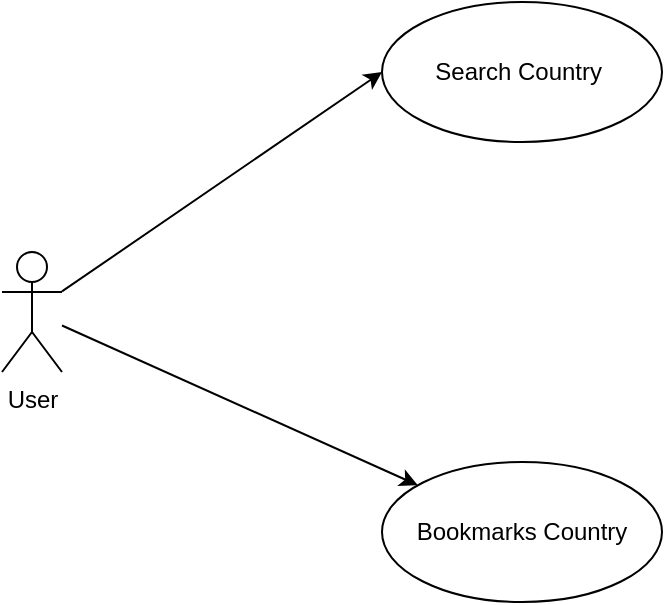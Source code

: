 <mxfile version="20.8.10" type="device" pages="7"><diagram name="Use Case" id="4FN7PM6zC-YatL_ztTNd"><mxGraphModel dx="485" dy="828" grid="1" gridSize="10" guides="1" tooltips="1" connect="1" arrows="1" fold="1" page="1" pageScale="1" pageWidth="850" pageHeight="1100" math="0" shadow="0"><root><mxCell id="0"/><mxCell id="1" parent="0"/><mxCell id="bx8LvSVZXlJhUkjjcd6t-1" value="Search Country&amp;nbsp;" style="ellipse;whiteSpace=wrap;html=1;" parent="1" vertex="1"><mxGeometry x="230" y="320" width="140" height="70" as="geometry"/></mxCell><mxCell id="bx8LvSVZXlJhUkjjcd6t-5" style="rounded=0;orthogonalLoop=1;jettySize=auto;html=1;entryX=0;entryY=0.5;entryDx=0;entryDy=0;" parent="1" source="bx8LvSVZXlJhUkjjcd6t-2" target="bx8LvSVZXlJhUkjjcd6t-1" edge="1"><mxGeometry relative="1" as="geometry"/></mxCell><mxCell id="bx8LvSVZXlJhUkjjcd6t-6" style="edgeStyle=none;rounded=0;orthogonalLoop=1;jettySize=auto;html=1;" parent="1" source="bx8LvSVZXlJhUkjjcd6t-2" target="bx8LvSVZXlJhUkjjcd6t-3" edge="1"><mxGeometry relative="1" as="geometry"><mxPoint x="190" y="480" as="targetPoint"/></mxGeometry></mxCell><mxCell id="bx8LvSVZXlJhUkjjcd6t-2" value="User" style="shape=umlActor;verticalLabelPosition=bottom;verticalAlign=top;html=1;" parent="1" vertex="1"><mxGeometry x="40" y="445" width="30" height="60" as="geometry"/></mxCell><mxCell id="bx8LvSVZXlJhUkjjcd6t-3" value="Bookmarks Country" style="ellipse;whiteSpace=wrap;html=1;" parent="1" vertex="1"><mxGeometry x="230" y="550" width="140" height="70" as="geometry"/></mxCell></root></mxGraphModel></diagram><diagram id="j5B-idLn4tVeJnn2D0jz" name="Konteks Diagram"><mxGraphModel dx="725" dy="828" grid="1" gridSize="10" guides="1" tooltips="1" connect="1" arrows="1" fold="1" page="1" pageScale="1" pageWidth="850" pageHeight="1100" math="0" shadow="0"><root><mxCell id="0"/><mxCell id="1" parent="0"/><mxCell id="P4FJtWbYLrW3GilZIf84-9" style="edgeStyle=none;rounded=0;orthogonalLoop=1;jettySize=auto;html=1;entryX=1;entryY=1;entryDx=0;entryDy=0;" parent="1" target="P4FJtWbYLrW3GilZIf84-3" edge="1"><mxGeometry relative="1" as="geometry"><mxPoint x="314" y="461" as="sourcePoint"/></mxGeometry></mxCell><mxCell id="P4FJtWbYLrW3GilZIf84-10" value="Country Information" style="edgeLabel;html=1;align=center;verticalAlign=middle;resizable=0;points=[];rotation=90;" parent="P4FJtWbYLrW3GilZIf84-9" vertex="1" connectable="0"><mxGeometry x="0.139" relative="1" as="geometry"><mxPoint as="offset"/></mxGeometry></mxCell><mxCell id="P4FJtWbYLrW3GilZIf84-15" style="edgeStyle=none;rounded=0;orthogonalLoop=1;jettySize=auto;html=1;exitX=0;exitY=0;exitDx=0;exitDy=0;entryX=0;entryY=1;entryDx=0;entryDy=0;" parent="1" source="P4FJtWbYLrW3GilZIf84-2" target="P4FJtWbYLrW3GilZIf84-3" edge="1"><mxGeometry relative="1" as="geometry"><Array as="points"><mxPoint x="210" y="370"/></Array></mxGeometry></mxCell><mxCell id="P4FJtWbYLrW3GilZIf84-16" value="Bookmarks Result" style="edgeLabel;html=1;align=center;verticalAlign=middle;resizable=0;points=[];rotation=90;" parent="P4FJtWbYLrW3GilZIf84-15" vertex="1" connectable="0"><mxGeometry x="0.072" relative="1" as="geometry"><mxPoint as="offset"/></mxGeometry></mxCell><mxCell id="P4FJtWbYLrW3GilZIf84-2" value="Country Dictionary" style="shape=ellipse;html=1;dashed=0;whitespace=wrap;aspect=fixed;perimeter=ellipsePerimeter;" parent="1" vertex="1"><mxGeometry x="190" y="440" width="145" height="145" as="geometry"/></mxCell><mxCell id="P4FJtWbYLrW3GilZIf84-4" style="edgeStyle=none;rounded=0;orthogonalLoop=1;jettySize=auto;html=1;exitX=0.75;exitY=1;exitDx=0;exitDy=0;entryX=0.678;entryY=0.017;entryDx=0;entryDy=0;entryPerimeter=0;" parent="1" source="P4FJtWbYLrW3GilZIf84-3" target="P4FJtWbYLrW3GilZIf84-2" edge="1"><mxGeometry relative="1" as="geometry"><mxPoint x="285" y="340" as="targetPoint"/></mxGeometry></mxCell><mxCell id="P4FJtWbYLrW3GilZIf84-5" value="Country Name" style="edgeLabel;html=1;align=center;verticalAlign=middle;resizable=0;points=[];rotation=90;" parent="P4FJtWbYLrW3GilZIf84-4" vertex="1" connectable="0"><mxGeometry x="0.062" y="1" relative="1" as="geometry"><mxPoint as="offset"/></mxGeometry></mxCell><mxCell id="P4FJtWbYLrW3GilZIf84-12" style="edgeStyle=none;rounded=0;orthogonalLoop=1;jettySize=auto;html=1;exitX=0.25;exitY=1;exitDx=0;exitDy=0;entryX=0.322;entryY=0.009;entryDx=0;entryDy=0;entryPerimeter=0;" parent="1" source="P4FJtWbYLrW3GilZIf84-3" target="P4FJtWbYLrW3GilZIf84-2" edge="1"><mxGeometry relative="1" as="geometry"/></mxCell><mxCell id="P4FJtWbYLrW3GilZIf84-14" value="Country Data" style="edgeLabel;html=1;align=center;verticalAlign=middle;resizable=0;points=[];rotation=90;" parent="P4FJtWbYLrW3GilZIf84-12" vertex="1" connectable="0"><mxGeometry x="0.025" relative="1" as="geometry"><mxPoint as="offset"/></mxGeometry></mxCell><mxCell id="P4FJtWbYLrW3GilZIf84-3" value="User" style="html=1;dashed=0;whitespace=wrap;" parent="1" vertex="1"><mxGeometry x="210" y="230" width="100" height="50" as="geometry"/></mxCell></root></mxGraphModel></diagram><diagram id="5_l1yqphB_yTl1l0DUq0" name="DFD-1"><mxGraphModel dx="546" dy="828" grid="1" gridSize="10" guides="1" tooltips="1" connect="1" arrows="1" fold="1" page="1" pageScale="1" pageWidth="850" pageHeight="1100" math="0" shadow="0"><root><mxCell id="0"/><mxCell id="1" parent="0"/><mxCell id="nEVsyztlf0LshWbBm-_Y-4" style="edgeStyle=none;rounded=0;orthogonalLoop=1;jettySize=auto;html=1;entryX=1;entryY=0.5;entryDx=0;entryDy=0;" parent="1" edge="1"><mxGeometry relative="1" as="geometry"><mxPoint x="370.0" y="317.5" as="sourcePoint"/><mxPoint x="220" y="317.5" as="targetPoint"/></mxGeometry></mxCell><mxCell id="nEVsyztlf0LshWbBm-_Y-5" value="Country Information" style="edgeLabel;html=1;align=center;verticalAlign=middle;resizable=0;points=[];" parent="nEVsyztlf0LshWbBm-_Y-4" vertex="1" connectable="0"><mxGeometry x="0.097" relative="1" as="geometry"><mxPoint as="offset"/></mxGeometry></mxCell><mxCell id="leyDOQr87qTAFCtiAPh9-11" value="Search Country" style="shape=ellipse;html=1;dashed=0;whitespace=wrap;aspect=fixed;perimeter=ellipsePerimeter;" parent="1" vertex="1"><mxGeometry x="370" y="230" width="145" height="145" as="geometry"/></mxCell><mxCell id="nEVsyztlf0LshWbBm-_Y-1" value="User" style="html=1;dashed=0;whitespace=wrap;" parent="1" vertex="1"><mxGeometry x="120" y="277.5" width="100" height="50" as="geometry"/></mxCell><mxCell id="nEVsyztlf0LshWbBm-_Y-2" style="edgeStyle=none;rounded=0;orthogonalLoop=1;jettySize=auto;html=1;exitX=1;exitY=0.5;exitDx=0;exitDy=0;entryX=-0.02;entryY=0.498;entryDx=0;entryDy=0;entryPerimeter=0;" parent="1" edge="1"><mxGeometry relative="1" as="geometry"><mxPoint x="367.1" y="287.21" as="targetPoint"/><mxPoint x="220" y="287.5" as="sourcePoint"/></mxGeometry></mxCell><mxCell id="nEVsyztlf0LshWbBm-_Y-3" value="Country Name" style="edgeLabel;html=1;align=center;verticalAlign=middle;resizable=0;points=[];rotation=0;" parent="nEVsyztlf0LshWbBm-_Y-2" vertex="1" connectable="0"><mxGeometry x="0.062" y="1" relative="1" as="geometry"><mxPoint as="offset"/></mxGeometry></mxCell><mxCell id="nEVsyztlf0LshWbBm-_Y-7" style="edgeStyle=none;rounded=0;orthogonalLoop=1;jettySize=auto;html=1;entryX=1;entryY=0.5;entryDx=0;entryDy=0;" parent="1" edge="1"><mxGeometry relative="1" as="geometry"><mxPoint x="370.0" y="557.5" as="sourcePoint"/><mxPoint x="220" y="557.5" as="targetPoint"/></mxGeometry></mxCell><mxCell id="nEVsyztlf0LshWbBm-_Y-8" value="Bookmarks Result" style="edgeLabel;html=1;align=center;verticalAlign=middle;resizable=0;points=[];" parent="nEVsyztlf0LshWbBm-_Y-7" vertex="1" connectable="0"><mxGeometry x="0.097" relative="1" as="geometry"><mxPoint as="offset"/></mxGeometry></mxCell><mxCell id="nEVsyztlf0LshWbBm-_Y-41" style="edgeStyle=none;rounded=0;orthogonalLoop=1;jettySize=auto;html=1;startArrow=classic;startFill=1;" parent="1" source="nEVsyztlf0LshWbBm-_Y-9" target="nEVsyztlf0LshWbBm-_Y-13" edge="1"><mxGeometry relative="1" as="geometry"/></mxCell><mxCell id="nEVsyztlf0LshWbBm-_Y-42" value="Country Data" style="edgeLabel;html=1;align=center;verticalAlign=middle;resizable=0;points=[];" parent="nEVsyztlf0LshWbBm-_Y-41" vertex="1" connectable="0"><mxGeometry x="-0.141" y="1" relative="1" as="geometry"><mxPoint as="offset"/></mxGeometry></mxCell><mxCell id="nEVsyztlf0LshWbBm-_Y-9" value="Bookmarks Country" style="shape=ellipse;html=1;dashed=0;whitespace=wrap;aspect=fixed;perimeter=ellipsePerimeter;" parent="1" vertex="1"><mxGeometry x="370" y="470" width="145" height="145" as="geometry"/></mxCell><mxCell id="nEVsyztlf0LshWbBm-_Y-10" value="User" style="html=1;dashed=0;whitespace=wrap;" parent="1" vertex="1"><mxGeometry x="120" y="517.5" width="100" height="50" as="geometry"/></mxCell><mxCell id="nEVsyztlf0LshWbBm-_Y-11" style="edgeStyle=none;rounded=0;orthogonalLoop=1;jettySize=auto;html=1;exitX=1;exitY=0.5;exitDx=0;exitDy=0;entryX=-0.02;entryY=0.498;entryDx=0;entryDy=0;entryPerimeter=0;" parent="1" edge="1"><mxGeometry relative="1" as="geometry"><mxPoint x="367.1" y="527.21" as="targetPoint"/><mxPoint x="220" y="527.5" as="sourcePoint"/></mxGeometry></mxCell><mxCell id="nEVsyztlf0LshWbBm-_Y-12" value="Country data" style="edgeLabel;html=1;align=center;verticalAlign=middle;resizable=0;points=[];rotation=0;" parent="nEVsyztlf0LshWbBm-_Y-11" vertex="1" connectable="0"><mxGeometry x="0.062" y="1" relative="1" as="geometry"><mxPoint as="offset"/></mxGeometry></mxCell><mxCell id="nEVsyztlf0LshWbBm-_Y-13" value="Bookmarks" style="html=1;dashed=0;whitespace=wrap;shape=partialRectangle;right=0;left=0;" parent="1" vertex="1"><mxGeometry x="670" y="527.5" width="100" height="30" as="geometry"/></mxCell></root></mxGraphModel></diagram><diagram id="R4MhkfKL862Z99qyQ4Yw" name="Flow Chart"><mxGraphModel dx="725" dy="1928" grid="1" gridSize="10" guides="1" tooltips="1" connect="1" arrows="1" fold="1" page="1" pageScale="1" pageWidth="850" pageHeight="1100" math="0" shadow="0"><root><mxCell id="0"/><mxCell id="1" parent="0"/><mxCell id="-i6u8LRpVbZSmkeTVBty-9" value="" style="edgeStyle=orthogonalEdgeStyle;rounded=0;orthogonalLoop=1;jettySize=auto;html=1;" parent="1" source="-i6u8LRpVbZSmkeTVBty-1" target="-i6u8LRpVbZSmkeTVBty-7" edge="1"><mxGeometry relative="1" as="geometry"/></mxCell><mxCell id="-i6u8LRpVbZSmkeTVBty-1" value="User searches" style="strokeWidth=2;html=1;shape=mxgraph.flowchart.start_1;whiteSpace=wrap;fillColor=#fff2cc;strokeColor=#d6b656;" parent="1" vertex="1"><mxGeometry x="110" y="240" width="100" height="60" as="geometry"/></mxCell><mxCell id="-i6u8LRpVbZSmkeTVBty-20" value="" style="edgeStyle=orthogonalEdgeStyle;rounded=0;orthogonalLoop=1;jettySize=auto;html=1;" parent="1" source="-i6u8LRpVbZSmkeTVBty-2" target="-i6u8LRpVbZSmkeTVBty-19" edge="1"><mxGeometry relative="1" as="geometry"/></mxCell><mxCell id="-i6u8LRpVbZSmkeTVBty-2" value="User add bookmarks" style="strokeWidth=2;html=1;shape=mxgraph.flowchart.start_1;whiteSpace=wrap;fillColor=#fff2cc;strokeColor=#d6b656;" parent="1" vertex="1"><mxGeometry x="110" y="530" width="100" height="60" as="geometry"/></mxCell><mxCell id="-i6u8LRpVbZSmkeTVBty-18" value="" style="edgeStyle=orthogonalEdgeStyle;rounded=0;orthogonalLoop=1;jettySize=auto;html=1;" parent="1" source="-i6u8LRpVbZSmkeTVBty-4" edge="1"><mxGeometry relative="1" as="geometry"><mxPoint x="280" y="780" as="targetPoint"/></mxGeometry></mxCell><mxCell id="-i6u8LRpVbZSmkeTVBty-4" value="User clicks &lt;br&gt;show map" style="strokeWidth=2;html=1;shape=mxgraph.flowchart.start_1;whiteSpace=wrap;fillColor=#fff2cc;strokeColor=#d6b656;" parent="1" vertex="1"><mxGeometry x="110" y="750" width="100" height="60" as="geometry"/></mxCell><mxCell id="RK9CQRY0V6EwJegVfE7--3" value="" style="edgeStyle=none;rounded=0;orthogonalLoop=1;jettySize=auto;html=1;strokeColor=default;" parent="1" source="-i6u8LRpVbZSmkeTVBty-7" target="RK9CQRY0V6EwJegVfE7--2" edge="1"><mxGeometry relative="1" as="geometry"/></mxCell><mxCell id="-i6u8LRpVbZSmkeTVBty-7" value="Load data" style="rounded=1;whiteSpace=wrap;html=1;absoluteArcSize=1;arcSize=14;strokeWidth=2;fillColor=#f8cecc;strokeColor=#b85450;" parent="1" vertex="1"><mxGeometry x="280" y="240" width="120" height="60" as="geometry"/></mxCell><mxCell id="-i6u8LRpVbZSmkeTVBty-10" value="Render Country" style="rounded=1;whiteSpace=wrap;html=1;absoluteArcSize=1;arcSize=14;strokeWidth=2;fillColor=#d5e8d4;strokeColor=#82b366;" parent="1" vertex="1"><mxGeometry x="630" y="240" width="120" height="60" as="geometry"/></mxCell><mxCell id="-i6u8LRpVbZSmkeTVBty-12" value="Update country" style="rounded=1;whiteSpace=wrap;html=1;absoluteArcSize=1;arcSize=14;strokeWidth=2;fillColor=#d5e8d4;strokeColor=#82b366;" parent="1" vertex="1"><mxGeometry x="660" y="470" width="120" height="60" as="geometry"/></mxCell><mxCell id="-i6u8LRpVbZSmkeTVBty-15" value="Render bookmarks" style="rounded=1;whiteSpace=wrap;html=1;absoluteArcSize=1;arcSize=14;strokeWidth=2;fillColor=#d5e8d4;strokeColor=#82b366;" parent="1" vertex="1"><mxGeometry x="660" y="590" width="120" height="60" as="geometry"/></mxCell><mxCell id="43RbUYjCDHHCC5lD7SXz-14" style="edgeStyle=none;rounded=0;orthogonalLoop=1;jettySize=auto;html=1;exitX=1;exitY=0.5;exitDx=0;exitDy=0;entryX=0;entryY=0.5;entryDx=0;entryDy=0;strokeColor=default;" parent="1" source="-i6u8LRpVbZSmkeTVBty-19" target="43RbUYjCDHHCC5lD7SXz-9" edge="1"><mxGeometry relative="1" as="geometry"/></mxCell><mxCell id="-i6u8LRpVbZSmkeTVBty-19" value="Save data to Local Storage" style="rounded=1;whiteSpace=wrap;html=1;absoluteArcSize=1;arcSize=14;strokeWidth=2;fillColor=#dae8fc;strokeColor=#6c8ebf;" parent="1" vertex="1"><mxGeometry x="280" y="530" width="120" height="60" as="geometry"/></mxCell><mxCell id="-i6u8LRpVbZSmkeTVBty-23" value="Render map" style="rounded=1;whiteSpace=wrap;html=1;absoluteArcSize=1;arcSize=14;strokeWidth=2;fillColor=#d5e8d4;strokeColor=#82b366;" parent="1" vertex="1"><mxGeometry x="470" y="750" width="120" height="60" as="geometry"/></mxCell><mxCell id="-i6u8LRpVbZSmkeTVBty-26" value="" style="edgeStyle=orthogonalEdgeStyle;rounded=0;orthogonalLoop=1;jettySize=auto;html=1;" parent="1" source="-i6u8LRpVbZSmkeTVBty-24" target="-i6u8LRpVbZSmkeTVBty-23" edge="1"><mxGeometry relative="1" as="geometry"/></mxCell><mxCell id="-i6u8LRpVbZSmkeTVBty-28" style="rounded=0;orthogonalLoop=1;jettySize=auto;html=1;entryX=0;entryY=0.5;entryDx=0;entryDy=0;" parent="1" target="-i6u8LRpVbZSmkeTVBty-27" edge="1"><mxGeometry relative="1" as="geometry"><mxPoint x="310.005" y="1510" as="sourcePoint"/></mxGeometry></mxCell><mxCell id="-i6u8LRpVbZSmkeTVBty-24" value="Load data" style="rounded=1;whiteSpace=wrap;html=1;absoluteArcSize=1;arcSize=14;strokeWidth=2;fillColor=#f8cecc;strokeColor=#b85450;" parent="1" vertex="1"><mxGeometry x="280" y="750" width="120" height="60" as="geometry"/></mxCell><mxCell id="-i6u8LRpVbZSmkeTVBty-27" value="Render &lt;br&gt;back button" style="rounded=1;whiteSpace=wrap;html=1;absoluteArcSize=1;arcSize=14;strokeWidth=2;fillColor=#d5e8d4;strokeColor=#82b366;" parent="1" vertex="1"><mxGeometry x="404.55" y="1560" width="120" height="60" as="geometry"/></mxCell><mxCell id="-i6u8LRpVbZSmkeTVBty-30" style="edgeStyle=none;rounded=0;orthogonalLoop=1;jettySize=auto;html=1;entryX=1;entryY=0.5;entryDx=0;entryDy=0;" parent="1" source="-i6u8LRpVbZSmkeTVBty-29" target="-i6u8LRpVbZSmkeTVBty-15" edge="1"><mxGeometry relative="1" as="geometry"/></mxCell><mxCell id="-i6u8LRpVbZSmkeTVBty-31" style="edgeStyle=none;rounded=0;orthogonalLoop=1;jettySize=auto;html=1;entryX=1;entryY=0.5;entryDx=0;entryDy=0;" parent="1" source="-i6u8LRpVbZSmkeTVBty-29" target="-i6u8LRpVbZSmkeTVBty-10" edge="1"><mxGeometry relative="1" as="geometry"><mxPoint x="900" y="280" as="targetPoint"/></mxGeometry></mxCell><mxCell id="-i6u8LRpVbZSmkeTVBty-29" value="Click &lt;br&gt;back button" style="strokeWidth=2;html=1;shape=mxgraph.flowchart.start_1;whiteSpace=wrap;fillColor=#fff2cc;strokeColor=#d6b656;" parent="1" vertex="1"><mxGeometry x="890" y="750" width="100" height="60" as="geometry"/></mxCell><mxCell id="-i6u8LRpVbZSmkeTVBty-34" value="" style="rounded=1;whiteSpace=wrap;html=1;absoluteArcSize=1;arcSize=14;strokeWidth=2;fillColor=#fff2cc;strokeColor=#d6b656;" parent="1" vertex="1"><mxGeometry x="110" y="965" width="20" height="20" as="geometry"/></mxCell><mxCell id="-i6u8LRpVbZSmkeTVBty-36" value="Event" style="text;html=1;align=left;verticalAlign=middle;resizable=0;points=[];autosize=1;strokeColor=none;fillColor=none;" parent="1" vertex="1"><mxGeometry x="140" y="960" width="50" height="30" as="geometry"/></mxCell><mxCell id="-i6u8LRpVbZSmkeTVBty-40" value="" style="rounded=1;whiteSpace=wrap;html=1;absoluteArcSize=1;arcSize=14;strokeWidth=2;fillColor=#f8cecc;strokeColor=#b85450;" parent="1" vertex="1"><mxGeometry x="110" y="1005" width="20" height="20" as="geometry"/></mxCell><mxCell id="-i6u8LRpVbZSmkeTVBty-41" value="Async" style="text;html=1;align=left;verticalAlign=middle;resizable=0;points=[];autosize=1;strokeColor=none;fillColor=none;" parent="1" vertex="1"><mxGeometry x="140" y="1000" width="60" height="30" as="geometry"/></mxCell><mxCell id="-i6u8LRpVbZSmkeTVBty-42" value="" style="rounded=1;whiteSpace=wrap;html=1;absoluteArcSize=1;arcSize=14;strokeWidth=2;fillColor=#d5e8d4;strokeColor=#82b366;" parent="1" vertex="1"><mxGeometry x="110" y="1045" width="20" height="20" as="geometry"/></mxCell><mxCell id="-i6u8LRpVbZSmkeTVBty-43" value="Render" style="text;html=1;align=left;verticalAlign=middle;resizable=0;points=[];autosize=1;strokeColor=none;fillColor=none;" parent="1" vertex="1"><mxGeometry x="140" y="1040" width="60" height="30" as="geometry"/></mxCell><mxCell id="-i6u8LRpVbZSmkeTVBty-44" value="" style="rounded=1;whiteSpace=wrap;html=1;absoluteArcSize=1;arcSize=14;strokeWidth=2;fillColor=#dae8fc;strokeColor=#6c8ebf;" parent="1" vertex="1"><mxGeometry x="110" y="1085" width="20" height="20" as="geometry"/></mxCell><mxCell id="-i6u8LRpVbZSmkeTVBty-45" value="Others" style="text;html=1;align=left;verticalAlign=middle;resizable=0;points=[];autosize=1;strokeColor=none;fillColor=none;" parent="1" vertex="1"><mxGeometry x="140" y="1080" width="60" height="30" as="geometry"/></mxCell><mxCell id="RK9CQRY0V6EwJegVfE7--1" value="Render search &lt;br&gt;result" style="rounded=1;whiteSpace=wrap;html=1;absoluteArcSize=1;arcSize=14;strokeWidth=2;fillColor=#d5e8d4;strokeColor=#82b366;" parent="1" vertex="1"><mxGeometry x="470" y="120" width="120" height="60" as="geometry"/></mxCell><mxCell id="RK9CQRY0V6EwJegVfE7--4" value="" style="edgeStyle=none;rounded=0;orthogonalLoop=1;jettySize=auto;html=1;strokeColor=default;" parent="1" source="RK9CQRY0V6EwJegVfE7--2" target="-i6u8LRpVbZSmkeTVBty-10" edge="1"><mxGeometry relative="1" as="geometry"><Array as="points"><mxPoint x="600" y="270"/></Array></mxGeometry></mxCell><mxCell id="RK9CQRY0V6EwJegVfE7--5" value="No" style="edgeLabel;html=1;align=center;verticalAlign=middle;resizable=0;points=[];" parent="RK9CQRY0V6EwJegVfE7--4" vertex="1" connectable="0"><mxGeometry x="-0.087" relative="1" as="geometry"><mxPoint as="offset"/></mxGeometry></mxCell><mxCell id="RK9CQRY0V6EwJegVfE7--10" style="edgeStyle=none;rounded=0;orthogonalLoop=1;jettySize=auto;html=1;exitX=0.5;exitY=0;exitDx=0;exitDy=0;entryX=0.5;entryY=1;entryDx=0;entryDy=0;strokeColor=default;" parent="1" source="RK9CQRY0V6EwJegVfE7--2" target="RK9CQRY0V6EwJegVfE7--1" edge="1"><mxGeometry relative="1" as="geometry"/></mxCell><mxCell id="RK9CQRY0V6EwJegVfE7--14" value="Yes" style="edgeLabel;html=1;align=center;verticalAlign=middle;resizable=0;points=[];" parent="RK9CQRY0V6EwJegVfE7--10" vertex="1" connectable="0"><mxGeometry x="-0.126" relative="1" as="geometry"><mxPoint as="offset"/></mxGeometry></mxCell><mxCell id="RK9CQRY0V6EwJegVfE7--2" value="Data &amp;gt; 1" style="rhombus;whiteSpace=wrap;html=1;fillColor=#dae8fc;strokeColor=#6c8ebf;" parent="1" vertex="1"><mxGeometry x="490" y="230" width="80" height="80" as="geometry"/></mxCell><mxCell id="RK9CQRY0V6EwJegVfE7--12" style="edgeStyle=none;rounded=0;orthogonalLoop=1;jettySize=auto;html=1;entryX=0.5;entryY=0;entryDx=0;entryDy=0;strokeColor=default;" parent="1" source="RK9CQRY0V6EwJegVfE7--11" target="-i6u8LRpVbZSmkeTVBty-10" edge="1"><mxGeometry relative="1" as="geometry"/></mxCell><mxCell id="RK9CQRY0V6EwJegVfE7--11" value="User clicks &lt;br&gt;country" style="strokeWidth=2;html=1;shape=mxgraph.flowchart.start_1;whiteSpace=wrap;fillColor=#fff2cc;strokeColor=#d6b656;" parent="1" vertex="1"><mxGeometry x="640" width="100" height="60" as="geometry"/></mxCell><mxCell id="43RbUYjCDHHCC5lD7SXz-8" style="edgeStyle=none;rounded=0;orthogonalLoop=1;jettySize=auto;html=1;exitX=0.5;exitY=0;exitDx=0;exitDy=0;exitPerimeter=0;strokeColor=default;" parent="1" source="43RbUYjCDHHCC5lD7SXz-7" target="-i6u8LRpVbZSmkeTVBty-7" edge="1"><mxGeometry relative="1" as="geometry"/></mxCell><mxCell id="43RbUYjCDHHCC5lD7SXz-13" style="edgeStyle=none;rounded=0;orthogonalLoop=1;jettySize=auto;html=1;exitX=0.5;exitY=1;exitDx=0;exitDy=0;exitPerimeter=0;entryX=0.5;entryY=0;entryDx=0;entryDy=0;strokeColor=default;" parent="1" source="43RbUYjCDHHCC5lD7SXz-7" target="43RbUYjCDHHCC5lD7SXz-9" edge="1"><mxGeometry relative="1" as="geometry"/></mxCell><mxCell id="43RbUYjCDHHCC5lD7SXz-7" value="Page load" style="strokeWidth=2;html=1;shape=mxgraph.flowchart.start_1;whiteSpace=wrap;fillColor=#fff2cc;strokeColor=#d6b656;" parent="1" vertex="1"><mxGeometry x="290" y="370" width="100" height="60" as="geometry"/></mxCell><mxCell id="43RbUYjCDHHCC5lD7SXz-11" style="edgeStyle=none;rounded=0;orthogonalLoop=1;jettySize=auto;html=1;exitX=1;exitY=0.5;exitDx=0;exitDy=0;entryX=0;entryY=0.5;entryDx=0;entryDy=0;strokeColor=default;" parent="1" source="43RbUYjCDHHCC5lD7SXz-9" target="-i6u8LRpVbZSmkeTVBty-12" edge="1"><mxGeometry relative="1" as="geometry"/></mxCell><mxCell id="43RbUYjCDHHCC5lD7SXz-12" style="edgeStyle=none;rounded=0;orthogonalLoop=1;jettySize=auto;html=1;exitX=1;exitY=0.5;exitDx=0;exitDy=0;entryX=0;entryY=0.5;entryDx=0;entryDy=0;strokeColor=default;" parent="1" source="43RbUYjCDHHCC5lD7SXz-9" target="-i6u8LRpVbZSmkeTVBty-15" edge="1"><mxGeometry relative="1" as="geometry"/></mxCell><mxCell id="43RbUYjCDHHCC5lD7SXz-9" value="Load Data" style="rounded=1;whiteSpace=wrap;html=1;absoluteArcSize=1;arcSize=14;strokeWidth=2;fillColor=#dae8fc;strokeColor=#6c8ebf;" parent="1" vertex="1"><mxGeometry x="470" y="530" width="120" height="60" as="geometry"/></mxCell><mxCell id="7C0koIFc11v_rxFiYQ_Y-4" value="" style="edgeStyle=orthogonalEdgeStyle;rounded=0;orthogonalLoop=1;jettySize=auto;html=1;" parent="1" source="OKG-rqmo1QiZfuNsFgy6-1" target="7C0koIFc11v_rxFiYQ_Y-3" edge="1"><mxGeometry relative="1" as="geometry"/></mxCell><mxCell id="OKG-rqmo1QiZfuNsFgy6-1" value="User click search &lt;br&gt;field" style="strokeWidth=2;html=1;shape=mxgraph.flowchart.start_1;whiteSpace=wrap;fillColor=#fff2cc;strokeColor=#d6b656;" parent="1" vertex="1"><mxGeometry x="110" y="-350" width="100" height="60" as="geometry"/></mxCell><mxCell id="7C0koIFc11v_rxFiYQ_Y-11" value="" style="edgeStyle=none;rounded=0;orthogonalLoop=1;jettySize=auto;html=1;" parent="1" source="OKG-rqmo1QiZfuNsFgy6-2" target="7C0koIFc11v_rxFiYQ_Y-10" edge="1"><mxGeometry relative="1" as="geometry"/></mxCell><mxCell id="OKG-rqmo1QiZfuNsFgy6-2" value="Load data" style="rounded=1;whiteSpace=wrap;html=1;absoluteArcSize=1;arcSize=14;strokeWidth=2;fillColor=#f8cecc;strokeColor=#b85450;" parent="1" vertex="1"><mxGeometry x="420" y="-350" width="120" height="60" as="geometry"/></mxCell><mxCell id="tAkdCio0TvypjquJ6SKu-2" value="" style="edgeStyle=none;rounded=0;orthogonalLoop=1;jettySize=auto;html=1;" parent="1" source="tAkdCio0TvypjquJ6SKu-1" target="43RbUYjCDHHCC5lD7SXz-9" edge="1"><mxGeometry relative="1" as="geometry"/></mxCell><mxCell id="tAkdCio0TvypjquJ6SKu-1" value="User click bookmarks" style="strokeWidth=2;html=1;shape=mxgraph.flowchart.start_1;whiteSpace=wrap;fillColor=#fff2cc;strokeColor=#d6b656;" parent="1" vertex="1"><mxGeometry x="480" y="640" width="100" height="60" as="geometry"/></mxCell><mxCell id="7C0koIFc11v_rxFiYQ_Y-1" value="Render list &lt;br&gt;countries" style="rounded=1;whiteSpace=wrap;html=1;absoluteArcSize=1;arcSize=14;strokeWidth=2;fillColor=#d5e8d4;strokeColor=#82b366;" parent="1" vertex="1"><mxGeometry x="780" y="-350" width="120" height="60" as="geometry"/></mxCell><mxCell id="7C0koIFc11v_rxFiYQ_Y-13" style="edgeStyle=none;rounded=0;orthogonalLoop=1;jettySize=auto;html=1;entryX=0.5;entryY=0;entryDx=0;entryDy=0;" parent="1" source="7C0koIFc11v_rxFiYQ_Y-2" target="7C0koIFc11v_rxFiYQ_Y-1" edge="1"><mxGeometry relative="1" as="geometry"/></mxCell><mxCell id="7C0koIFc11v_rxFiYQ_Y-2" value="Load Data" style="rounded=1;whiteSpace=wrap;html=1;absoluteArcSize=1;arcSize=14;strokeWidth=2;fillColor=#dae8fc;strokeColor=#6c8ebf;" parent="1" vertex="1"><mxGeometry x="260" y="-470" width="120" height="60" as="geometry"/></mxCell><mxCell id="7C0koIFc11v_rxFiYQ_Y-6" value="" style="edgeStyle=none;rounded=0;orthogonalLoop=1;jettySize=auto;html=1;" parent="1" source="7C0koIFc11v_rxFiYQ_Y-3" target="OKG-rqmo1QiZfuNsFgy6-2" edge="1"><mxGeometry relative="1" as="geometry"/></mxCell><mxCell id="7C0koIFc11v_rxFiYQ_Y-7" value="Yes" style="edgeLabel;html=1;align=center;verticalAlign=middle;resizable=0;points=[];" parent="7C0koIFc11v_rxFiYQ_Y-6" vertex="1" connectable="0"><mxGeometry x="-0.106" relative="1" as="geometry"><mxPoint as="offset"/></mxGeometry></mxCell><mxCell id="7C0koIFc11v_rxFiYQ_Y-8" value="" style="edgeStyle=none;rounded=0;orthogonalLoop=1;jettySize=auto;html=1;" parent="1" source="7C0koIFc11v_rxFiYQ_Y-3" target="7C0koIFc11v_rxFiYQ_Y-2" edge="1"><mxGeometry relative="1" as="geometry"/></mxCell><mxCell id="7C0koIFc11v_rxFiYQ_Y-3" value="session &lt;br&gt;null ?" style="rhombus;whiteSpace=wrap;html=1;fillColor=#dae8fc;strokeColor=#6c8ebf;" parent="1" vertex="1"><mxGeometry x="280" y="-360" width="80" height="80" as="geometry"/></mxCell><mxCell id="7C0koIFc11v_rxFiYQ_Y-12" value="" style="edgeStyle=none;rounded=0;orthogonalLoop=1;jettySize=auto;html=1;" parent="1" source="7C0koIFc11v_rxFiYQ_Y-10" target="7C0koIFc11v_rxFiYQ_Y-1" edge="1"><mxGeometry relative="1" as="geometry"/></mxCell><mxCell id="7C0koIFc11v_rxFiYQ_Y-10" value="Save Countries Data" style="rounded=1;whiteSpace=wrap;html=1;absoluteArcSize=1;arcSize=14;strokeWidth=2;fillColor=#dae8fc;strokeColor=#6c8ebf;" parent="1" vertex="1"><mxGeometry x="600" y="-350" width="120" height="60" as="geometry"/></mxCell><mxCell id="9OdvGkUnNJ0xce9c60uM-2" value="" style="edgeStyle=none;rounded=0;orthogonalLoop=1;jettySize=auto;html=1;" parent="1" source="7C0koIFc11v_rxFiYQ_Y-14" target="7C0koIFc11v_rxFiYQ_Y-15" edge="1"><mxGeometry relative="1" as="geometry"/></mxCell><mxCell id="7C0koIFc11v_rxFiYQ_Y-14" value="User input search field" style="strokeWidth=2;html=1;shape=mxgraph.flowchart.start_1;whiteSpace=wrap;fillColor=#fff2cc;strokeColor=#d6b656;" parent="1" vertex="1"><mxGeometry x="110" y="-230" width="100" height="60" as="geometry"/></mxCell><mxCell id="9OdvGkUnNJ0xce9c60uM-3" value="" style="edgeStyle=none;rounded=0;orthogonalLoop=1;jettySize=auto;html=1;" parent="1" source="7C0koIFc11v_rxFiYQ_Y-15" target="9OdvGkUnNJ0xce9c60uM-1" edge="1"><mxGeometry relative="1" as="geometry"/></mxCell><mxCell id="7C0koIFc11v_rxFiYQ_Y-15" value="Load Data" style="rounded=1;whiteSpace=wrap;html=1;absoluteArcSize=1;arcSize=14;strokeWidth=2;fillColor=#dae8fc;strokeColor=#6c8ebf;" parent="1" vertex="1"><mxGeometry x="250" y="-230" width="120" height="60" as="geometry"/></mxCell><mxCell id="9OdvGkUnNJ0xce9c60uM-1" value="Update list &lt;br&gt;countries" style="rounded=1;whiteSpace=wrap;html=1;absoluteArcSize=1;arcSize=14;strokeWidth=2;fillColor=#d5e8d4;strokeColor=#82b366;" parent="1" vertex="1"><mxGeometry x="420" y="-230" width="120" height="60" as="geometry"/></mxCell><mxCell id="9OdvGkUnNJ0xce9c60uM-4" value="" style="edgeStyle=none;rounded=0;orthogonalLoop=1;jettySize=auto;html=1;entryX=0;entryY=0.5;entryDx=0;entryDy=0;" parent="1" source="9OdvGkUnNJ0xce9c60uM-5" target="7C0koIFc11v_rxFiYQ_Y-15" edge="1"><mxGeometry relative="1" as="geometry"><mxPoint x="250" y="-100" as="targetPoint"/></mxGeometry></mxCell><mxCell id="9OdvGkUnNJ0xce9c60uM-5" value="User click one of the list" style="strokeWidth=2;html=1;shape=mxgraph.flowchart.start_1;whiteSpace=wrap;fillColor=#fff2cc;strokeColor=#d6b656;" parent="1" vertex="1"><mxGeometry x="110" y="-130" width="100" height="60" as="geometry"/></mxCell></root></mxGraphModel></diagram><diagram id="aIzIPmM-86KF8iDwS4xg" name="Class Diagram v.1"><mxGraphModel dx="1575" dy="828" grid="1" gridSize="10" guides="1" tooltips="1" connect="1" arrows="1" fold="1" page="1" pageScale="1" pageWidth="850" pageHeight="1100" math="0" shadow="0"><root><mxCell id="0"/><mxCell id="1" parent="0"/><mxCell id="lHpP_wJKG3YcY3o7ai3p-3" style="edgeStyle=orthogonalEdgeStyle;rounded=0;orthogonalLoop=1;jettySize=auto;html=1;exitX=0.5;exitY=1;exitDx=0;exitDy=0;entryX=0.5;entryY=0;entryDx=0;entryDy=0;" parent="1" source="cAZe7xiSsCreVvLNWQ43-29" target="cAZe7xiSsCreVvLNWQ43-33" edge="1"><mxGeometry relative="1" as="geometry"/></mxCell><mxCell id="lHpP_wJKG3YcY3o7ai3p-4" style="rounded=0;orthogonalLoop=1;jettySize=auto;html=1;exitX=0.25;exitY=1;exitDx=0;exitDy=0;" parent="1" source="cAZe7xiSsCreVvLNWQ43-29" target="cAZe7xiSsCreVvLNWQ43-30" edge="1"><mxGeometry relative="1" as="geometry"/></mxCell><mxCell id="lHpP_wJKG3YcY3o7ai3p-5" style="edgeStyle=none;rounded=0;orthogonalLoop=1;jettySize=auto;html=1;exitX=0;exitY=1;exitDx=0;exitDy=0;entryX=0.5;entryY=0;entryDx=0;entryDy=0;" parent="1" source="cAZe7xiSsCreVvLNWQ43-29" target="cAZe7xiSsCreVvLNWQ43-31" edge="1"><mxGeometry relative="1" as="geometry"/></mxCell><mxCell id="lHpP_wJKG3YcY3o7ai3p-6" style="edgeStyle=none;rounded=0;orthogonalLoop=1;jettySize=auto;html=1;exitX=0.75;exitY=1;exitDx=0;exitDy=0;entryX=0.5;entryY=0;entryDx=0;entryDy=0;" parent="1" source="cAZe7xiSsCreVvLNWQ43-29" target="ldEn9vwgYunot0MDK6qD-2" edge="1"><mxGeometry relative="1" as="geometry"/></mxCell><mxCell id="lHpP_wJKG3YcY3o7ai3p-7" style="edgeStyle=none;rounded=0;orthogonalLoop=1;jettySize=auto;html=1;exitX=1;exitY=1;exitDx=0;exitDy=0;entryX=0.5;entryY=0;entryDx=0;entryDy=0;" parent="1" source="cAZe7xiSsCreVvLNWQ43-29" target="lHpP_wJKG3YcY3o7ai3p-1" edge="1"><mxGeometry relative="1" as="geometry"/></mxCell><mxCell id="cAZe7xiSsCreVvLNWQ43-29" value="&lt;p style=&quot;margin:0px;margin-top:4px;text-align:center;&quot;&gt;View&lt;br&gt;&lt;/p&gt;&lt;hr size=&quot;1&quot;&gt;&lt;p style=&quot;margin:0px;margin-left:4px;&quot;&gt;&lt;span style=&quot;background-color: initial;&quot;&gt;# data&lt;/span&gt;&lt;br&gt;&lt;/p&gt;&lt;hr size=&quot;1&quot;&gt;&lt;p style=&quot;margin:0px;margin-left:4px;&quot;&gt;# render()&lt;/p&gt;&lt;p style=&quot;margin:0px;margin-left:4px;&quot;&gt;# clear()&lt;/p&gt;&lt;p style=&quot;margin:0px;margin-left:4px;&quot;&gt;# update()&lt;/p&gt;&lt;p style=&quot;margin:0px;margin-left:4px;&quot;&gt;# renderSucces()&lt;/p&gt;&lt;p style=&quot;margin:0px;margin-left:4px;&quot;&gt;# renderMessage()&lt;/p&gt;&lt;p style=&quot;margin:0px;margin-left:4px;&quot;&gt;# renderError()&lt;/p&gt;&lt;p style=&quot;margin:0px;margin-left:4px;&quot;&gt;# renderSpinner()&lt;/p&gt;" style="verticalAlign=top;align=left;overflow=fill;fontSize=12;fontFamily=Helvetica;html=1;" parent="1" vertex="1"><mxGeometry x="670" y="190" width="160" height="180" as="geometry"/></mxCell><mxCell id="cAZe7xiSsCreVvLNWQ43-30" value="&lt;p style=&quot;margin:0px;margin-top:4px;text-align:center;&quot;&gt;CountryView&lt;br&gt;&lt;/p&gt;&lt;hr size=&quot;1&quot;&gt;&lt;p style=&quot;border-color: var(--border-color); margin: 0px 0px 0px 4px;&quot;&gt;- parentEl&lt;/p&gt;&lt;p style=&quot;border-color: var(--border-color); margin: 0px 0px 0px 4px;&quot;&gt;- error&lt;/p&gt;&lt;p style=&quot;border-color: var(--border-color); margin: 0px 0px 0px 4px;&quot;&gt;- succes&lt;/p&gt;&lt;p style=&quot;border-color: var(--border-color); margin: 0px 0px 0px 4px;&quot;&gt;- message&lt;/p&gt;&lt;hr size=&quot;1&quot;&gt;&lt;p style=&quot;border-color: var(--border-color); margin: 0px 0px 0px 4px;&quot;&gt;- generateMarkup()&lt;/p&gt;&lt;p style=&quot;border-color: var(--border-color); margin: 0px 0px 0px 4px;&quot;&gt;+ addHandlerAddBookmarks()&lt;/p&gt;&lt;p style=&quot;border-color: var(--border-color); margin: 0px 0px 0px 4px;&quot;&gt;+ addHandlerRenderMap()&lt;/p&gt;&lt;p style=&quot;border-color: var(--border-color); margin: 0px 0px 0px 4px;&quot;&gt;+ addHandlerRenderCountry()&lt;/p&gt;" style="verticalAlign=top;align=left;overflow=fill;fontSize=12;fontFamily=Helvetica;html=1;" parent="1" vertex="1"><mxGeometry x="455" y="520" width="175" height="220" as="geometry"/></mxCell><mxCell id="cAZe7xiSsCreVvLNWQ43-31" value="&lt;p style=&quot;margin:0px;margin-top:4px;text-align:center;&quot;&gt;BookmarksView&lt;br&gt;&lt;/p&gt;&lt;hr size=&quot;1&quot;&gt;&lt;p style=&quot;margin:0px;margin-left:4px;&quot;&gt;- parentEl&lt;/p&gt;&lt;p style=&quot;margin:0px;margin-left:4px;&quot;&gt;- error&lt;/p&gt;&lt;p style=&quot;margin:0px;margin-left:4px;&quot;&gt;- succes&lt;/p&gt;&lt;p style=&quot;margin:0px;margin-left:4px;&quot;&gt;- message&lt;/p&gt;&lt;hr size=&quot;1&quot;&gt;&lt;p style=&quot;margin:0px;margin-left:4px;&quot;&gt;- generateMarkup&lt;/p&gt;&lt;p style=&quot;margin:0px;margin-left:4px;&quot;&gt;+ addHandlerRenderCountry()&lt;/p&gt;&lt;p style=&quot;margin:0px;margin-left:4px;&quot;&gt;+ addHandlerRenderBookmarks()&lt;/p&gt;" style="verticalAlign=top;align=left;overflow=fill;fontSize=12;fontFamily=Helvetica;html=1;" parent="1" vertex="1"><mxGeometry x="235" y="520" width="195" height="170" as="geometry"/></mxCell><mxCell id="cAZe7xiSsCreVvLNWQ43-32" value="&lt;p style=&quot;margin:0px;margin-top:4px;text-align:center;&quot;&gt;ControllerCountry&lt;br&gt;&lt;/p&gt;&lt;hr size=&quot;1&quot;&gt;&lt;p style=&quot;margin:0px;margin-left:4px;&quot;&gt;- countryState : Object&lt;/p&gt;&lt;hr size=&quot;1&quot;&gt;&lt;p style=&quot;margin:0px;margin-left:4px;&quot;&gt;+ method(): Type&lt;/p&gt;" style="verticalAlign=top;align=left;overflow=fill;fontSize=12;fontFamily=Helvetica;html=1;" parent="1" vertex="1"><mxGeometry x="400" y="240" width="160" height="90" as="geometry"/></mxCell><mxCell id="cAZe7xiSsCreVvLNWQ43-33" value="&lt;p style=&quot;margin:0px;margin-top:4px;text-align:center;&quot;&gt;MapView&lt;br&gt;&lt;/p&gt;&lt;hr size=&quot;1&quot;&gt;&lt;p style=&quot;border-color: var(--border-color); margin: 0px 0px 0px 4px;&quot;&gt;- parentEl&lt;/p&gt;&lt;p style=&quot;border-color: var(--border-color); margin: 0px 0px 0px 4px;&quot;&gt;- error&lt;/p&gt;&lt;p style=&quot;border-color: var(--border-color); margin: 0px 0px 0px 4px;&quot;&gt;- succes&lt;/p&gt;&lt;p style=&quot;border-color: var(--border-color); margin: 0px 0px 0px 4px;&quot;&gt;- message&lt;/p&gt;&lt;hr size=&quot;1&quot;&gt;&lt;p style=&quot;margin:0px;margin-left:4px;&quot;&gt;- generateMarkup()&lt;/p&gt;&amp;nbsp;+ addHandlerRenderCountry()&lt;br&gt;&lt;font color=&quot;#666666&quot;&gt;&amp;nbsp;+ addHandlerRenderBookmarks()&lt;/font&gt;" style="verticalAlign=top;align=left;overflow=fill;fontSize=12;fontFamily=Helvetica;html=1;" parent="1" vertex="1"><mxGeometry x="670" y="520" width="190" height="230" as="geometry"/></mxCell><mxCell id="cAZe7xiSsCreVvLNWQ43-38" value="&lt;p style=&quot;margin:0px;margin-top:4px;text-align:center;&quot;&gt;ModelCountry&lt;br&gt;&lt;/p&gt;&lt;hr size=&quot;1&quot;&gt;&lt;p style=&quot;margin:0px;margin-left:4px;&quot;&gt;- countryState : object&lt;/p&gt;&lt;p style=&quot;margin:0px;margin-left:4px;&quot;&gt;- bookmarks : array&lt;/p&gt;&lt;hr size=&quot;1&quot;&gt;&lt;p style=&quot;margin:0px;margin-left:4px;&quot;&gt;+ loadData()&lt;/p&gt;&lt;p style=&quot;margin:0px;margin-left:4px;&quot;&gt;+ addBookmarks()&lt;/p&gt;&lt;p style=&quot;margin:0px;margin-left:4px;&quot;&gt;+ saveBookmarks&lt;/p&gt;&lt;p style=&quot;margin:0px;margin-left:4px;&quot;&gt;+ getCountryState() : object&lt;/p&gt;" style="verticalAlign=top;align=left;overflow=fill;fontSize=12;fontFamily=Helvetica;html=1;" parent="1" vertex="1"><mxGeometry x="140" y="240" width="160" height="150" as="geometry"/></mxCell><mxCell id="ldEn9vwgYunot0MDK6qD-2" value="&lt;p style=&quot;margin:0px;margin-top:4px;text-align:center;&quot;&gt;searchResultView&lt;br&gt;&lt;/p&gt;&lt;hr size=&quot;1&quot;&gt;&lt;p style=&quot;border-color: var(--border-color); margin: 0px 0px 0px 4px;&quot;&gt;- parentEl&lt;/p&gt;&lt;p style=&quot;border-color: var(--border-color); margin: 0px 0px 0px 4px;&quot;&gt;- error&lt;/p&gt;&lt;p style=&quot;border-color: var(--border-color); margin: 0px 0px 0px 4px;&quot;&gt;- succes&lt;/p&gt;&lt;p style=&quot;border-color: var(--border-color); margin: 0px 0px 0px 4px;&quot;&gt;- message&lt;/p&gt;&lt;div&gt;&lt;br&gt;&lt;/div&gt;&lt;hr size=&quot;1&quot;&gt;&lt;p style=&quot;margin:0px;margin-left:4px;&quot;&gt;- generateMarkup()&lt;/p&gt;&lt;p style=&quot;margin:0px;margin-left:4px;&quot;&gt;- addHandlerRenderCountry()&lt;/p&gt;&lt;p style=&quot;margin:0px;margin-left:4px;&quot;&gt;&lt;br&gt;&lt;/p&gt;" style="verticalAlign=top;align=left;overflow=fill;fontSize=12;fontFamily=Helvetica;html=1;" parent="1" vertex="1"><mxGeometry x="880" y="520" width="180" height="200" as="geometry"/></mxCell><mxCell id="fgBBchTVA3Sv4rddwcLO-1" value="&lt;p style=&quot;margin:0px;margin-top:4px;text-align:center;&quot;&gt;ModelCountries&lt;br&gt;&lt;/p&gt;&lt;hr size=&quot;1&quot;&gt;&lt;p style=&quot;margin:0px;margin-left:4px;&quot;&gt;- countriesState : array&lt;/p&gt;&lt;p style=&quot;margin:0px;margin-left:4px;&quot;&gt;- bookmarks : array&lt;/p&gt;&lt;hr size=&quot;1&quot;&gt;&lt;p style=&quot;margin:0px;margin-left:4px;&quot;&gt;+ loadData()&lt;/p&gt;&lt;p style=&quot;margin:0px;margin-left:4px;&quot;&gt;+ addBookmarks()&lt;/p&gt;&lt;p style=&quot;margin:0px;margin-left:4px;&quot;&gt;+ saveBookmarks&lt;/p&gt;&lt;p style=&quot;margin:0px;margin-left:4px;&quot;&gt;+ getCountryState() : object&lt;/p&gt;" style="verticalAlign=top;align=left;overflow=fill;fontSize=12;fontFamily=Helvetica;html=1;" parent="1" vertex="1"><mxGeometry x="-90" y="240" width="160" height="150" as="geometry"/></mxCell><mxCell id="lHpP_wJKG3YcY3o7ai3p-1" value="&lt;p style=&quot;margin:0px;margin-top:4px;text-align:center;&quot;&gt;searchView&lt;br&gt;&lt;/p&gt;&lt;hr size=&quot;1&quot;&gt;&lt;p style=&quot;margin:0px;margin-left:4px;&quot;&gt;- parentEl&lt;/p&gt;&lt;p style=&quot;margin:0px;margin-left:4px;&quot;&gt;-&amp;nbsp;&amp;nbsp;error&lt;/p&gt;&lt;hr size=&quot;1&quot;&gt;&lt;p style=&quot;margin:0px;margin-left:4px;&quot;&gt;- generateMarkup()&lt;/p&gt;&lt;p style=&quot;margin:0px;margin-left:4px;&quot;&gt;+ addHandlerRenderDropDown()&lt;/p&gt;&lt;p style=&quot;margin:0px;margin-left:4px;&quot;&gt;+ addHandlerUpdateDropDown()&amp;nbsp;&lt;/p&gt;&lt;p style=&quot;margin:0px;margin-left:4px;&quot;&gt;+ addHandlerUpdateSearchField()&lt;/p&gt;&lt;p style=&quot;margin:0px;margin-left:4px;&quot;&gt;+ addHandlerRenderCountry()&lt;/p&gt;" style="verticalAlign=top;align=left;overflow=fill;fontSize=12;fontFamily=Helvetica;html=1;" parent="1" vertex="1"><mxGeometry x="1090" y="520" width="200" height="210" as="geometry"/></mxCell></root></mxGraphModel></diagram><diagram name="Class Diagram v.1.1" id="Q8R1nUs4LmH1ssY7gwoR"><mxGraphModel dx="1575" dy="828" grid="1" gridSize="10" guides="1" tooltips="1" connect="1" arrows="1" fold="1" page="1" pageScale="1" pageWidth="850" pageHeight="1100" math="0" shadow="0"><root><mxCell id="FmHgxNNzEs6OGIjWKnFH-0"/><mxCell id="FmHgxNNzEs6OGIjWKnFH-1" parent="FmHgxNNzEs6OGIjWKnFH-0"/><mxCell id="FmHgxNNzEs6OGIjWKnFH-2" style="rounded=0;orthogonalLoop=1;jettySize=auto;html=1;exitX=0.75;exitY=1;exitDx=0;exitDy=0;entryX=0.5;entryY=0;entryDx=0;entryDy=0;" parent="FmHgxNNzEs6OGIjWKnFH-1" source="FmHgxNNzEs6OGIjWKnFH-7" target="FmHgxNNzEs6OGIjWKnFH-11" edge="1"><mxGeometry relative="1" as="geometry"/></mxCell><mxCell id="FmHgxNNzEs6OGIjWKnFH-3" style="rounded=0;orthogonalLoop=1;jettySize=auto;html=1;exitX=0.25;exitY=1;exitDx=0;exitDy=0;" parent="FmHgxNNzEs6OGIjWKnFH-1" source="FmHgxNNzEs6OGIjWKnFH-7" target="FmHgxNNzEs6OGIjWKnFH-8" edge="1"><mxGeometry relative="1" as="geometry"/></mxCell><mxCell id="FmHgxNNzEs6OGIjWKnFH-4" style="edgeStyle=none;rounded=0;orthogonalLoop=1;jettySize=auto;html=1;exitX=0;exitY=1;exitDx=0;exitDy=0;entryX=0.5;entryY=0;entryDx=0;entryDy=0;" parent="FmHgxNNzEs6OGIjWKnFH-1" source="FmHgxNNzEs6OGIjWKnFH-7" target="FmHgxNNzEs6OGIjWKnFH-9" edge="1"><mxGeometry relative="1" as="geometry"/></mxCell><mxCell id="FmHgxNNzEs6OGIjWKnFH-6" style="edgeStyle=none;rounded=0;orthogonalLoop=1;jettySize=auto;html=1;exitX=1;exitY=1;exitDx=0;exitDy=0;entryX=0.5;entryY=0;entryDx=0;entryDy=0;" parent="FmHgxNNzEs6OGIjWKnFH-1" source="FmHgxNNzEs6OGIjWKnFH-7" target="FmHgxNNzEs6OGIjWKnFH-15" edge="1"><mxGeometry relative="1" as="geometry"/></mxCell><mxCell id="FmHgxNNzEs6OGIjWKnFH-7" value="&lt;p style=&quot;margin:0px;margin-top:4px;text-align:center;&quot;&gt;View&lt;br&gt;&lt;/p&gt;&lt;hr size=&quot;1&quot;&gt;&lt;p style=&quot;margin:0px;margin-left:4px;&quot;&gt;&lt;span style=&quot;background-color: initial;&quot;&gt;# data&lt;/span&gt;&lt;br&gt;&lt;/p&gt;&lt;hr size=&quot;1&quot;&gt;&lt;p style=&quot;margin:0px;margin-left:4px;&quot;&gt;# render()&lt;/p&gt;&lt;p style=&quot;margin:0px;margin-left:4px;&quot;&gt;# clear()&lt;/p&gt;&lt;p style=&quot;margin:0px;margin-left:4px;&quot;&gt;# update()&lt;/p&gt;&lt;p style=&quot;margin:0px;margin-left:4px;&quot;&gt;# renderSucces()&lt;/p&gt;&lt;p style=&quot;margin:0px;margin-left:4px;&quot;&gt;# renderMessage()&lt;/p&gt;&lt;p style=&quot;margin:0px;margin-left:4px;&quot;&gt;# renderError()&lt;/p&gt;&lt;p style=&quot;margin:0px;margin-left:4px;&quot;&gt;# renderSpinner()&lt;/p&gt;" style="verticalAlign=top;align=left;overflow=fill;fontSize=12;fontFamily=Helvetica;html=1;" parent="FmHgxNNzEs6OGIjWKnFH-1" vertex="1"><mxGeometry x="670" y="190" width="160" height="180" as="geometry"/></mxCell><mxCell id="FmHgxNNzEs6OGIjWKnFH-8" value="&lt;p style=&quot;margin:0px;margin-top:4px;text-align:center;&quot;&gt;CountryView&lt;br&gt;&lt;/p&gt;&lt;hr size=&quot;1&quot;&gt;&lt;p style=&quot;border-color: var(--border-color); margin: 0px 0px 0px 4px;&quot;&gt;- parentEl&lt;/p&gt;&lt;p style=&quot;border-color: var(--border-color); margin: 0px 0px 0px 4px;&quot;&gt;- error&lt;/p&gt;&lt;p style=&quot;border-color: var(--border-color); margin: 0px 0px 0px 4px;&quot;&gt;- succes&lt;/p&gt;&lt;p style=&quot;border-color: var(--border-color); margin: 0px 0px 0px 4px;&quot;&gt;- message&lt;/p&gt;&lt;hr size=&quot;1&quot;&gt;&lt;p style=&quot;border-color: var(--border-color); margin: 0px 0px 0px 4px;&quot;&gt;- generateMarkup()&lt;/p&gt;&lt;p style=&quot;border-color: var(--border-color); margin: 0px 0px 0px 4px;&quot;&gt;+ addHandlerAddBookmarks()&lt;/p&gt;&lt;p style=&quot;border-color: var(--border-color); margin: 0px 0px 0px 4px;&quot;&gt;+ addHandlerRenderMap()&lt;/p&gt;&lt;p style=&quot;border-color: var(--border-color); margin: 0px 0px 0px 4px;&quot;&gt;&lt;strike&gt;+ addHandlerRenderCountry()&lt;/strike&gt;&lt;/p&gt;" style="verticalAlign=top;align=left;overflow=fill;fontSize=12;fontFamily=Helvetica;html=1;" parent="FmHgxNNzEs6OGIjWKnFH-1" vertex="1"><mxGeometry x="537.5" y="530" width="175" height="220" as="geometry"/></mxCell><mxCell id="FmHgxNNzEs6OGIjWKnFH-9" value="&lt;p style=&quot;margin:0px;margin-top:4px;text-align:center;&quot;&gt;BookmarksView&lt;br&gt;&lt;/p&gt;&lt;hr size=&quot;1&quot;&gt;&lt;p style=&quot;margin:0px;margin-left:4px;&quot;&gt;- parentEl&lt;/p&gt;&lt;p style=&quot;margin:0px;margin-left:4px;&quot;&gt;- error&lt;/p&gt;&lt;p style=&quot;margin:0px;margin-left:4px;&quot;&gt;- succes&lt;/p&gt;&lt;p style=&quot;margin:0px;margin-left:4px;&quot;&gt;- message&lt;/p&gt;&lt;hr size=&quot;1&quot;&gt;&lt;p style=&quot;margin:0px;margin-left:4px;&quot;&gt;- generateMarkup&lt;/p&gt;&lt;p style=&quot;margin:0px;margin-left:4px;&quot;&gt;+ addHandlerClickBoomarks()&lt;/p&gt;&lt;p style=&quot;margin:0px;margin-left:4px;&quot;&gt;+ addHandlerRenderBookmarks()&lt;/p&gt;" style="verticalAlign=top;align=left;overflow=fill;fontSize=12;fontFamily=Helvetica;html=1;" parent="FmHgxNNzEs6OGIjWKnFH-1" vertex="1"><mxGeometry x="317.5" y="530" width="195" height="170" as="geometry"/></mxCell><mxCell id="FmHgxNNzEs6OGIjWKnFH-10" value="&lt;p style=&quot;margin:0px;margin-top:4px;text-align:center;&quot;&gt;ControllerCountry&lt;br&gt;&lt;/p&gt;&lt;hr size=&quot;1&quot;&gt;&lt;p style=&quot;margin:0px;margin-left:4px;&quot;&gt;- countryState : Object&lt;/p&gt;&lt;hr size=&quot;1&quot;&gt;&lt;p style=&quot;margin:0px;margin-left:4px;&quot;&gt;+ init()&lt;/p&gt;&lt;p style=&quot;margin:0px;margin-left:4px;&quot;&gt;+ controlDropDown(keyw)&lt;/p&gt;&lt;p style=&quot;margin:0px;margin-left:4px;&quot;&gt;+ controlCountry(country)&lt;/p&gt;&lt;p style=&quot;margin:0px;margin-left:4px;&quot;&gt;+ controlAddBookmarks()&lt;/p&gt;&lt;p style=&quot;margin:0px;margin-left:4px;&quot;&gt;+ controlMap()&lt;/p&gt;&lt;p style=&quot;margin:0px;margin-left:4px;&quot;&gt;+ controlBookmarks()&lt;/p&gt;&lt;p style=&quot;margin:0px;margin-left:4px;&quot;&gt;&lt;br&gt;&lt;/p&gt;" style="verticalAlign=top;align=left;overflow=fill;fontSize=12;fontFamily=Helvetica;html=1;" parent="FmHgxNNzEs6OGIjWKnFH-1" vertex="1"><mxGeometry x="400" y="240" width="160" height="170" as="geometry"/></mxCell><mxCell id="FmHgxNNzEs6OGIjWKnFH-11" value="&lt;p style=&quot;margin:0px;margin-top:4px;text-align:center;&quot;&gt;MapView&lt;br&gt;&lt;/p&gt;&lt;hr size=&quot;1&quot;&gt;&lt;p style=&quot;border-color: var(--border-color); margin: 0px 0px 0px 4px;&quot;&gt;- parentEl&lt;/p&gt;&lt;p style=&quot;border-color: var(--border-color); margin: 0px 0px 0px 4px;&quot;&gt;- error&lt;/p&gt;&lt;p style=&quot;border-color: var(--border-color); margin: 0px 0px 0px 4px;&quot;&gt;- succes&lt;/p&gt;&lt;p style=&quot;border-color: var(--border-color); margin: 0px 0px 0px 4px;&quot;&gt;- message&lt;/p&gt;&lt;hr size=&quot;1&quot;&gt;&lt;p style=&quot;margin:0px;margin-left:4px;&quot;&gt;- generateMarkup()&lt;/p&gt;&amp;nbsp;+ addHandlerRenderCountry()&lt;br&gt;&lt;font color=&quot;#666666&quot;&gt;&amp;nbsp;&lt;strike&gt;+ adHandlerRenderBookmarks()&lt;/strike&gt;&lt;/font&gt;" style="verticalAlign=top;align=left;overflow=fill;fontSize=12;fontFamily=Helvetica;html=1;" parent="FmHgxNNzEs6OGIjWKnFH-1" vertex="1"><mxGeometry x="752.5" y="530" width="190" height="230" as="geometry"/></mxCell><mxCell id="FmHgxNNzEs6OGIjWKnFH-12" value="&lt;p style=&quot;margin:0px;margin-top:4px;text-align:center;&quot;&gt;ModelCountry&lt;br&gt;&lt;/p&gt;&lt;hr size=&quot;1&quot;&gt;&lt;p style=&quot;margin:0px;margin-left:4px;&quot;&gt;- countryState : object&lt;/p&gt;&lt;p style=&quot;margin:0px;margin-left:4px;&quot;&gt;- bookmarks : array&lt;/p&gt;&lt;hr size=&quot;1&quot;&gt;&lt;p style=&quot;margin:0px;margin-left:4px;&quot;&gt;+ loadData()&lt;/p&gt;&lt;p style=&quot;margin:0px;margin-left:4px;&quot;&gt;+ addBookmarks()&lt;/p&gt;&lt;p style=&quot;margin:0px;margin-left:4px;&quot;&gt;+ saveBookmarks&lt;/p&gt;&lt;p style=&quot;margin:0px;margin-left:4px;&quot;&gt;+ getCountryState() : object&lt;/p&gt;" style="verticalAlign=top;align=left;overflow=fill;fontSize=12;fontFamily=Helvetica;html=1;" parent="FmHgxNNzEs6OGIjWKnFH-1" vertex="1"><mxGeometry x="140" y="240" width="160" height="150" as="geometry"/></mxCell><mxCell id="FmHgxNNzEs6OGIjWKnFH-14" value="&lt;p style=&quot;margin:0px;margin-top:4px;text-align:center;&quot;&gt;ModelCountries&lt;br&gt;&lt;/p&gt;&lt;hr size=&quot;1&quot;&gt;&lt;p style=&quot;margin:0px;margin-left:4px;&quot;&gt;- countriesState : array&lt;/p&gt;&lt;p style=&quot;margin:0px;margin-left:4px;&quot;&gt;&lt;br&gt;&lt;/p&gt;&lt;hr size=&quot;1&quot;&gt;&lt;p style=&quot;margin:0px;margin-left:4px;&quot;&gt;+ loadData(keyw = &quot;&quot;)&lt;/p&gt;&lt;p style=&quot;margin:0px;margin-left:4px;&quot;&gt;&lt;span style=&quot;background-color: initial;&quot;&gt;+ getCountryState() : object&lt;/span&gt;&lt;br&gt;&lt;/p&gt;" style="verticalAlign=top;align=left;overflow=fill;fontSize=12;fontFamily=Helvetica;html=1;" parent="FmHgxNNzEs6OGIjWKnFH-1" vertex="1"><mxGeometry x="-90" y="240" width="160" height="150" as="geometry"/></mxCell><mxCell id="FmHgxNNzEs6OGIjWKnFH-15" value="&lt;p style=&quot;margin:0px;margin-top:4px;text-align:center;&quot;&gt;searchView&lt;br&gt;&lt;/p&gt;&lt;hr size=&quot;1&quot;&gt;&lt;p style=&quot;margin:0px;margin-left:4px;&quot;&gt;- parentEl&lt;/p&gt;&lt;p style=&quot;margin:0px;margin-left:4px;&quot;&gt;-&amp;nbsp;&amp;nbsp;error&lt;/p&gt;&lt;hr size=&quot;1&quot;&gt;&lt;p style=&quot;margin:0px;margin-left:4px;&quot;&gt;- generateMarkup()&lt;/p&gt;&lt;p style=&quot;margin:0px;margin-left:4px;&quot;&gt;+ addHandlerRenderDropDown()&lt;/p&gt;&lt;p style=&quot;margin:0px;margin-left:4px;&quot;&gt;&lt;font color=&quot;#666666&quot;&gt;&lt;strike&gt;+ addHandlerUpdateDropDown()&lt;/strike&gt;&lt;/font&gt;&lt;/p&gt;&lt;p style=&quot;margin:0px;margin-left:4px;&quot;&gt;+ addHandlerUpdateSearchField()&lt;/p&gt;&lt;p style=&quot;margin:0px;margin-left:4px;&quot;&gt;+ addHandlerRenderCountry()&lt;/p&gt;" style="verticalAlign=top;align=left;overflow=fill;fontSize=12;fontFamily=Helvetica;html=1;" parent="FmHgxNNzEs6OGIjWKnFH-1" vertex="1"><mxGeometry x="982.5" y="535" width="200" height="210" as="geometry"/></mxCell></root></mxGraphModel></diagram><diagram name="Class Diagram v.1.2" id="HwX9dfnGmDCmPbAo4aUG"><mxGraphModel dx="1497" dy="1149" grid="1" gridSize="10" guides="1" tooltips="1" connect="1" arrows="1" fold="1" page="1" pageScale="1" pageWidth="850" pageHeight="1100" math="0" shadow="0"><root><mxCell id="k2QZIK0RM9UKQOlZFi9r-0"/><mxCell id="k2QZIK0RM9UKQOlZFi9r-1" parent="k2QZIK0RM9UKQOlZFi9r-0"/><mxCell id="k2QZIK0RM9UKQOlZFi9r-2" style="rounded=0;orthogonalLoop=1;jettySize=auto;html=1;exitX=0.75;exitY=1;exitDx=0;exitDy=0;entryX=0.5;entryY=0;entryDx=0;entryDy=0;" parent="k2QZIK0RM9UKQOlZFi9r-1" source="k2QZIK0RM9UKQOlZFi9r-6" target="k2QZIK0RM9UKQOlZFi9r-10" edge="1"><mxGeometry relative="1" as="geometry"/></mxCell><mxCell id="k2QZIK0RM9UKQOlZFi9r-3" style="rounded=0;orthogonalLoop=1;jettySize=auto;html=1;exitX=0.25;exitY=1;exitDx=0;exitDy=0;" parent="k2QZIK0RM9UKQOlZFi9r-1" source="k2QZIK0RM9UKQOlZFi9r-6" target="k2QZIK0RM9UKQOlZFi9r-7" edge="1"><mxGeometry relative="1" as="geometry"/></mxCell><mxCell id="k2QZIK0RM9UKQOlZFi9r-4" style="edgeStyle=none;rounded=0;orthogonalLoop=1;jettySize=auto;html=1;exitX=0;exitY=1;exitDx=0;exitDy=0;entryX=0.5;entryY=0;entryDx=0;entryDy=0;" parent="k2QZIK0RM9UKQOlZFi9r-1" source="k2QZIK0RM9UKQOlZFi9r-6" target="k2QZIK0RM9UKQOlZFi9r-8" edge="1"><mxGeometry relative="1" as="geometry"/></mxCell><mxCell id="k2QZIK0RM9UKQOlZFi9r-5" style="edgeStyle=none;rounded=0;orthogonalLoop=1;jettySize=auto;html=1;exitX=1;exitY=1;exitDx=0;exitDy=0;entryX=0.5;entryY=0;entryDx=0;entryDy=0;" parent="k2QZIK0RM9UKQOlZFi9r-1" source="k2QZIK0RM9UKQOlZFi9r-6" target="k2QZIK0RM9UKQOlZFi9r-13" edge="1"><mxGeometry relative="1" as="geometry"/></mxCell><mxCell id="BTk4wSkRWzu-dkgA___8-1" style="rounded=0;orthogonalLoop=1;jettySize=auto;html=1;exitX=1;exitY=1;exitDx=0;exitDy=0;entryX=0.5;entryY=0;entryDx=0;entryDy=0;" edge="1" parent="k2QZIK0RM9UKQOlZFi9r-1" source="k2QZIK0RM9UKQOlZFi9r-6" target="BTk4wSkRWzu-dkgA___8-0"><mxGeometry relative="1" as="geometry"/></mxCell><mxCell id="k2QZIK0RM9UKQOlZFi9r-6" value="&lt;p style=&quot;margin:0px;margin-top:4px;text-align:center;&quot;&gt;View&lt;br&gt;&lt;/p&gt;&lt;hr size=&quot;1&quot;&gt;&lt;p style=&quot;margin:0px;margin-left:4px;&quot;&gt;&lt;span style=&quot;background-color: initial;&quot;&gt;# data&lt;/span&gt;&lt;br&gt;&lt;/p&gt;&lt;hr size=&quot;1&quot;&gt;&lt;p style=&quot;margin:0px;margin-left:4px;&quot;&gt;# render()&lt;/p&gt;&lt;p style=&quot;margin:0px;margin-left:4px;&quot;&gt;# clear()&lt;/p&gt;&lt;p style=&quot;margin:0px;margin-left:4px;&quot;&gt;# update()&lt;/p&gt;&lt;p style=&quot;margin:0px;margin-left:4px;&quot;&gt;# renderSucces()&lt;/p&gt;&lt;p style=&quot;margin:0px;margin-left:4px;&quot;&gt;# renderMessage()&lt;/p&gt;&lt;p style=&quot;margin:0px;margin-left:4px;&quot;&gt;# renderError()&lt;/p&gt;&lt;p style=&quot;margin:0px;margin-left:4px;&quot;&gt;# renderSpinner()&lt;/p&gt;" style="verticalAlign=top;align=left;overflow=fill;fontSize=12;fontFamily=Helvetica;html=1;" parent="k2QZIK0RM9UKQOlZFi9r-1" vertex="1"><mxGeometry x="670" y="190" width="160" height="180" as="geometry"/></mxCell><mxCell id="k2QZIK0RM9UKQOlZFi9r-7" value="&lt;p style=&quot;margin:0px;margin-top:4px;text-align:center;&quot;&gt;CountryView&lt;br&gt;&lt;/p&gt;&lt;hr size=&quot;1&quot;&gt;&lt;p style=&quot;border-color: var(--border-color); margin: 0px 0px 0px 4px;&quot;&gt;- parentEl&lt;/p&gt;&lt;p style=&quot;border-color: var(--border-color); margin: 0px 0px 0px 4px;&quot;&gt;- error&lt;/p&gt;&lt;p style=&quot;border-color: var(--border-color); margin: 0px 0px 0px 4px;&quot;&gt;- succes&lt;/p&gt;&lt;p style=&quot;border-color: var(--border-color); margin: 0px 0px 0px 4px;&quot;&gt;- message&lt;/p&gt;&lt;hr size=&quot;1&quot;&gt;&lt;p style=&quot;border-color: var(--border-color); margin: 0px 0px 0px 4px;&quot;&gt;- generateMarkup()&lt;/p&gt;&lt;p style=&quot;border-color: var(--border-color); margin: 0px 0px 0px 4px;&quot;&gt;+ addHandlerAddBookmarks()&lt;/p&gt;&lt;p style=&quot;border-color: var(--border-color); margin: 0px 0px 0px 4px;&quot;&gt;+ addHandlerRenderMap()&lt;/p&gt;&lt;p style=&quot;border-color: var(--border-color); margin: 0px 0px 0px 4px;&quot;&gt;&lt;strike&gt;+ addHandlerRenderCountry()&lt;/strike&gt;&lt;/p&gt;" style="verticalAlign=top;align=left;overflow=fill;fontSize=12;fontFamily=Helvetica;html=1;" parent="k2QZIK0RM9UKQOlZFi9r-1" vertex="1"><mxGeometry x="537.5" y="530" width="175" height="220" as="geometry"/></mxCell><mxCell id="k2QZIK0RM9UKQOlZFi9r-8" value="&lt;p style=&quot;margin:0px;margin-top:4px;text-align:center;&quot;&gt;BookmarksView&lt;br&gt;&lt;/p&gt;&lt;hr size=&quot;1&quot;&gt;&lt;p style=&quot;margin:0px;margin-left:4px;&quot;&gt;- parentEl&lt;/p&gt;&lt;p style=&quot;margin:0px;margin-left:4px;&quot;&gt;- error&lt;/p&gt;&lt;p style=&quot;margin:0px;margin-left:4px;&quot;&gt;- succes&lt;/p&gt;&lt;p style=&quot;margin:0px;margin-left:4px;&quot;&gt;- message&lt;/p&gt;&lt;hr size=&quot;1&quot;&gt;&lt;p style=&quot;margin:0px;margin-left:4px;&quot;&gt;- generateMarkup&lt;/p&gt;&lt;p style=&quot;margin:0px;margin-left:4px;&quot;&gt;+ addHandlerClickBoomarks()&lt;/p&gt;&lt;p style=&quot;margin:0px;margin-left:4px;&quot;&gt;+ addHandlerRenderBookmarks()&lt;/p&gt;" style="verticalAlign=top;align=left;overflow=fill;fontSize=12;fontFamily=Helvetica;html=1;" parent="k2QZIK0RM9UKQOlZFi9r-1" vertex="1"><mxGeometry x="317.5" y="530" width="195" height="170" as="geometry"/></mxCell><mxCell id="k2QZIK0RM9UKQOlZFi9r-9" value="&lt;p style=&quot;margin:0px;margin-top:4px;text-align:center;&quot;&gt;ControllerCountry&lt;br&gt;&lt;/p&gt;&lt;hr size=&quot;1&quot;&gt;&lt;p style=&quot;margin:0px;margin-left:4px;&quot;&gt;- countryState : Object&lt;/p&gt;&lt;hr size=&quot;1&quot;&gt;&lt;p style=&quot;margin:0px;margin-left:4px;&quot;&gt;+ init()&lt;/p&gt;&lt;p style=&quot;margin:0px;margin-left:4px;&quot;&gt;+ controlAutoComplete(keyw)&lt;/p&gt;&lt;p style=&quot;margin:0px;margin-left:4px;&quot;&gt;+ controlCountry(country)&lt;/p&gt;&lt;p style=&quot;margin:0px;margin-left:4px;&quot;&gt;+ controlAddBookmarks()&lt;/p&gt;&lt;p style=&quot;margin:0px;margin-left:4px;&quot;&gt;+ controlMap()&lt;/p&gt;&lt;p style=&quot;margin:0px;margin-left:4px;&quot;&gt;+ controlBookmarks()&lt;/p&gt;&lt;p style=&quot;margin:0px;margin-left:4px;&quot;&gt;&lt;br&gt;&lt;/p&gt;" style="verticalAlign=top;align=left;overflow=fill;fontSize=12;fontFamily=Helvetica;html=1;" parent="k2QZIK0RM9UKQOlZFi9r-1" vertex="1"><mxGeometry x="400" y="240" width="170" height="170" as="geometry"/></mxCell><mxCell id="k2QZIK0RM9UKQOlZFi9r-10" value="&lt;p style=&quot;margin:0px;margin-top:4px;text-align:center;&quot;&gt;MapView&lt;br&gt;&lt;/p&gt;&lt;hr size=&quot;1&quot;&gt;&lt;p style=&quot;border-color: var(--border-color); margin: 0px 0px 0px 4px;&quot;&gt;- parentEl&lt;/p&gt;&lt;p style=&quot;border-color: var(--border-color); margin: 0px 0px 0px 4px;&quot;&gt;- error&lt;/p&gt;&lt;p style=&quot;border-color: var(--border-color); margin: 0px 0px 0px 4px;&quot;&gt;- succes&lt;/p&gt;&lt;p style=&quot;border-color: var(--border-color); margin: 0px 0px 0px 4px;&quot;&gt;- message&lt;/p&gt;&lt;hr size=&quot;1&quot;&gt;&lt;p style=&quot;margin:0px;margin-left:4px;&quot;&gt;- generateMarkup()&lt;/p&gt;&amp;nbsp;+ addHandlerRenderCountry()&lt;br&gt;&lt;font color=&quot;#666666&quot;&gt;&amp;nbsp;&lt;strike&gt;+ adHandlerRenderBookmarks()&lt;/strike&gt;&lt;/font&gt;" style="verticalAlign=top;align=left;overflow=fill;fontSize=12;fontFamily=Helvetica;html=1;" parent="k2QZIK0RM9UKQOlZFi9r-1" vertex="1"><mxGeometry x="752.5" y="530" width="190" height="230" as="geometry"/></mxCell><mxCell id="k2QZIK0RM9UKQOlZFi9r-11" value="&lt;p style=&quot;margin:0px;margin-top:4px;text-align:center;&quot;&gt;ModelCountry&lt;br&gt;&lt;/p&gt;&lt;hr size=&quot;1&quot;&gt;&lt;p style=&quot;margin:0px;margin-left:4px;&quot;&gt;- countryState : object&lt;/p&gt;&lt;p style=&quot;margin:0px;margin-left:4px;&quot;&gt;- bookmarks : array&lt;/p&gt;&lt;hr size=&quot;1&quot;&gt;&lt;p style=&quot;margin:0px;margin-left:4px;&quot;&gt;+ loadData()&lt;/p&gt;&lt;p style=&quot;margin:0px;margin-left:4px;&quot;&gt;+ addBookmarks()&lt;/p&gt;&lt;p style=&quot;margin:0px;margin-left:4px;&quot;&gt;+ saveBookmarks&lt;/p&gt;&lt;p style=&quot;margin:0px;margin-left:4px;&quot;&gt;+ getCountryState() : object&lt;/p&gt;" style="verticalAlign=top;align=left;overflow=fill;fontSize=12;fontFamily=Helvetica;html=1;" parent="k2QZIK0RM9UKQOlZFi9r-1" vertex="1"><mxGeometry x="140" y="240" width="160" height="150" as="geometry"/></mxCell><mxCell id="k2QZIK0RM9UKQOlZFi9r-12" value="&lt;p style=&quot;margin:0px;margin-top:4px;text-align:center;&quot;&gt;ModelCountries&lt;br&gt;&lt;/p&gt;&lt;hr size=&quot;1&quot;&gt;&lt;p style=&quot;margin:0px;margin-left:4px;&quot;&gt;- countriesState : array&lt;/p&gt;&lt;p style=&quot;margin:0px;margin-left:4px;&quot;&gt;&lt;br&gt;&lt;/p&gt;&lt;hr size=&quot;1&quot;&gt;&lt;p style=&quot;margin:0px;margin-left:4px;&quot;&gt;+ loadData(keyw = &quot;&quot;)&lt;/p&gt;&lt;p style=&quot;margin:0px;margin-left:4px;&quot;&gt;&lt;span style=&quot;background-color: initial;&quot;&gt;+ getCountryState() : object&lt;/span&gt;&lt;br&gt;&lt;/p&gt;" style="verticalAlign=top;align=left;overflow=fill;fontSize=12;fontFamily=Helvetica;html=1;" parent="k2QZIK0RM9UKQOlZFi9r-1" vertex="1"><mxGeometry x="-90" y="240" width="160" height="150" as="geometry"/></mxCell><mxCell id="k2QZIK0RM9UKQOlZFi9r-13" value="&lt;p style=&quot;margin:0px;margin-top:4px;text-align:center;&quot;&gt;searchView&lt;br&gt;&lt;/p&gt;&lt;hr size=&quot;1&quot;&gt;&lt;p style=&quot;margin:0px;margin-left:4px;&quot;&gt;- parentEl&lt;/p&gt;&lt;p style=&quot;margin:0px;margin-left:4px;&quot;&gt;-&amp;nbsp;&amp;nbsp;error&lt;/p&gt;&lt;hr size=&quot;1&quot;&gt;&lt;p style=&quot;margin:0px;margin-left:4px;&quot;&gt;- generateMarkup()&lt;/p&gt;&lt;p style=&quot;margin:0px;margin-left:4px;&quot;&gt;+ addHandlerRenderAutoComplete()&lt;/p&gt;&lt;p style=&quot;margin:0px;margin-left:4px;&quot;&gt;&lt;font color=&quot;#666666&quot;&gt;&lt;strike&gt;+ addHandlerUpdateDropDown()&lt;/strike&gt;&lt;/font&gt;&lt;/p&gt;&lt;p style=&quot;margin:0px;margin-left:4px;&quot;&gt;+ addHandlerUpdateSearchField()&lt;/p&gt;&lt;p style=&quot;margin:0px;margin-left:4px;&quot;&gt;+ addHandlerRenderCountry()&lt;/p&gt;" style="verticalAlign=top;align=left;overflow=fill;fontSize=12;fontFamily=Helvetica;html=1;" parent="k2QZIK0RM9UKQOlZFi9r-1" vertex="1"><mxGeometry x="982.5" y="535" width="200" height="210" as="geometry"/></mxCell><mxCell id="BTk4wSkRWzu-dkgA___8-0" value="&lt;p style=&quot;margin:0px;margin-top:4px;text-align:center;&quot;&gt;AutoCompleteView&lt;/p&gt;&lt;hr size=&quot;1&quot;&gt;&lt;p style=&quot;margin:0px;margin-left:4px;&quot;&gt;- parentEl&lt;/p&gt;&lt;p style=&quot;margin:0px;margin-left:4px;&quot;&gt;-&amp;nbsp;&amp;nbsp;error&lt;/p&gt;&lt;hr size=&quot;1&quot;&gt;&lt;p style=&quot;margin:0px;margin-left:4px;&quot;&gt;- generateMarkup()&lt;/p&gt;&lt;p style=&quot;margin:0px;margin-left:4px;&quot;&gt;+ addHandlerRenderAutoComplete()&lt;/p&gt;&lt;p style=&quot;margin:0px;margin-left:4px;&quot;&gt;&lt;font color=&quot;#666666&quot;&gt;&lt;strike&gt;+ addHandlerUpdateDropDown()&lt;/strike&gt;&lt;/font&gt;&lt;/p&gt;&lt;p style=&quot;margin:0px;margin-left:4px;&quot;&gt;+ addHandlerUpdateSearchField()&lt;/p&gt;&lt;p style=&quot;margin:0px;margin-left:4px;&quot;&gt;+ addHandlerRenderCountry()&lt;/p&gt;" style="verticalAlign=top;align=left;overflow=fill;fontSize=12;fontFamily=Helvetica;html=1;" vertex="1" parent="k2QZIK0RM9UKQOlZFi9r-1"><mxGeometry x="1210" y="530" width="200" height="210" as="geometry"/></mxCell></root></mxGraphModel></diagram></mxfile>